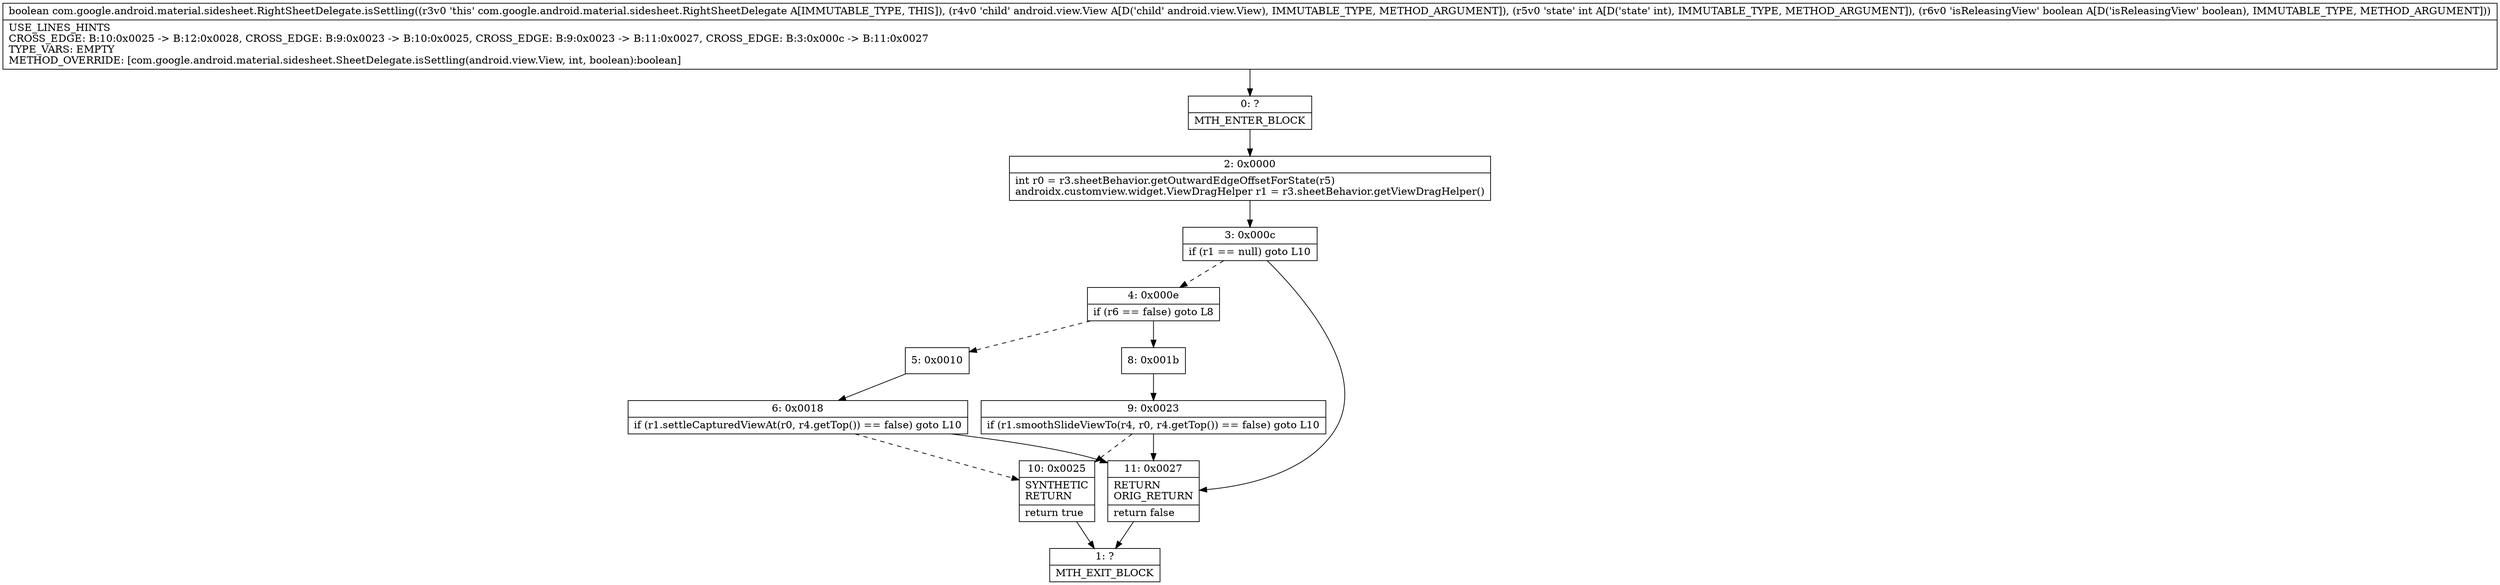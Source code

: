 digraph "CFG forcom.google.android.material.sidesheet.RightSheetDelegate.isSettling(Landroid\/view\/View;IZ)Z" {
Node_0 [shape=record,label="{0\:\ ?|MTH_ENTER_BLOCK\l}"];
Node_2 [shape=record,label="{2\:\ 0x0000|int r0 = r3.sheetBehavior.getOutwardEdgeOffsetForState(r5)\landroidx.customview.widget.ViewDragHelper r1 = r3.sheetBehavior.getViewDragHelper()\l}"];
Node_3 [shape=record,label="{3\:\ 0x000c|if (r1 == null) goto L10\l}"];
Node_4 [shape=record,label="{4\:\ 0x000e|if (r6 == false) goto L8\l}"];
Node_5 [shape=record,label="{5\:\ 0x0010}"];
Node_6 [shape=record,label="{6\:\ 0x0018|if (r1.settleCapturedViewAt(r0, r4.getTop()) == false) goto L10\l}"];
Node_10 [shape=record,label="{10\:\ 0x0025|SYNTHETIC\lRETURN\l|return true\l}"];
Node_1 [shape=record,label="{1\:\ ?|MTH_EXIT_BLOCK\l}"];
Node_8 [shape=record,label="{8\:\ 0x001b}"];
Node_9 [shape=record,label="{9\:\ 0x0023|if (r1.smoothSlideViewTo(r4, r0, r4.getTop()) == false) goto L10\l}"];
Node_11 [shape=record,label="{11\:\ 0x0027|RETURN\lORIG_RETURN\l|return false\l}"];
MethodNode[shape=record,label="{boolean com.google.android.material.sidesheet.RightSheetDelegate.isSettling((r3v0 'this' com.google.android.material.sidesheet.RightSheetDelegate A[IMMUTABLE_TYPE, THIS]), (r4v0 'child' android.view.View A[D('child' android.view.View), IMMUTABLE_TYPE, METHOD_ARGUMENT]), (r5v0 'state' int A[D('state' int), IMMUTABLE_TYPE, METHOD_ARGUMENT]), (r6v0 'isReleasingView' boolean A[D('isReleasingView' boolean), IMMUTABLE_TYPE, METHOD_ARGUMENT]))  | USE_LINES_HINTS\lCROSS_EDGE: B:10:0x0025 \-\> B:12:0x0028, CROSS_EDGE: B:9:0x0023 \-\> B:10:0x0025, CROSS_EDGE: B:9:0x0023 \-\> B:11:0x0027, CROSS_EDGE: B:3:0x000c \-\> B:11:0x0027\lTYPE_VARS: EMPTY\lMETHOD_OVERRIDE: [com.google.android.material.sidesheet.SheetDelegate.isSettling(android.view.View, int, boolean):boolean]\l}"];
MethodNode -> Node_0;Node_0 -> Node_2;
Node_2 -> Node_3;
Node_3 -> Node_4[style=dashed];
Node_3 -> Node_11;
Node_4 -> Node_5[style=dashed];
Node_4 -> Node_8;
Node_5 -> Node_6;
Node_6 -> Node_11;
Node_6 -> Node_10[style=dashed];
Node_10 -> Node_1;
Node_8 -> Node_9;
Node_9 -> Node_10[style=dashed];
Node_9 -> Node_11;
Node_11 -> Node_1;
}


